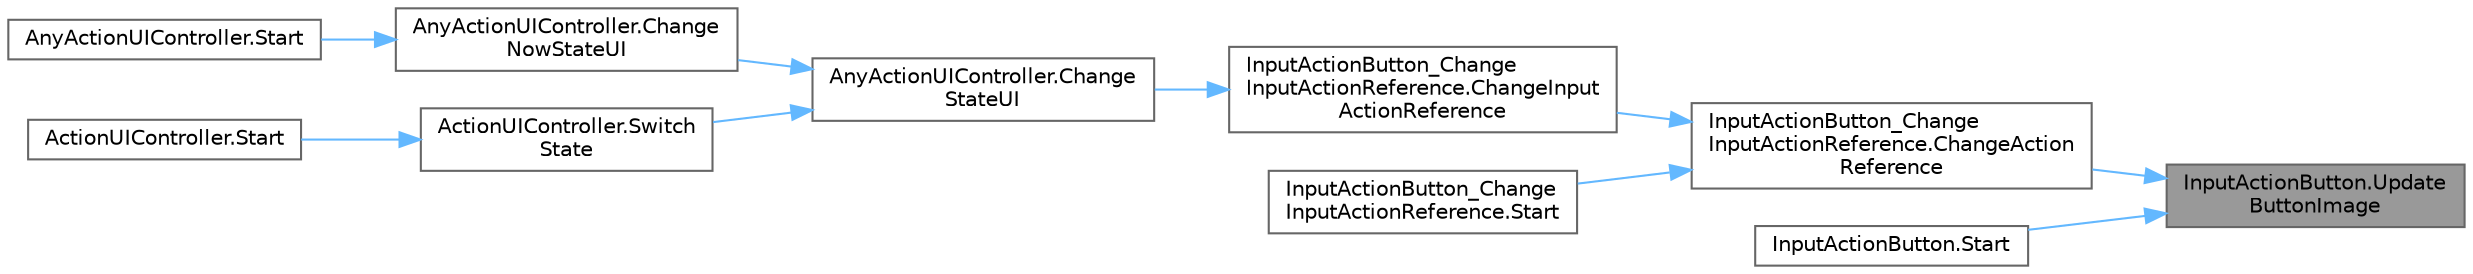 digraph "InputActionButton.UpdateButtonImage"
{
 // LATEX_PDF_SIZE
  bgcolor="transparent";
  edge [fontname=Helvetica,fontsize=10,labelfontname=Helvetica,labelfontsize=10];
  node [fontname=Helvetica,fontsize=10,shape=box,height=0.2,width=0.4];
  rankdir="RL";
  Node1 [id="Node000001",label="InputActionButton.Update\lButtonImage",height=0.2,width=0.4,color="gray40", fillcolor="grey60", style="filled", fontcolor="black",tooltip=" "];
  Node1 -> Node2 [id="edge1_Node000001_Node000002",dir="back",color="steelblue1",style="solid",tooltip=" "];
  Node2 [id="Node000002",label="InputActionButton_Change\lInputActionReference.ChangeAction\lReference",height=0.2,width=0.4,color="grey40", fillcolor="white", style="filled",URL="$class_input_action_button___change_input_action_reference.html#a8a48d82d727a0b1b75a7aad43eb09717",tooltip=" "];
  Node2 -> Node3 [id="edge2_Node000002_Node000003",dir="back",color="steelblue1",style="solid",tooltip=" "];
  Node3 [id="Node000003",label="InputActionButton_Change\lInputActionReference.ChangeInput\lActionReference",height=0.2,width=0.4,color="grey40", fillcolor="white", style="filled",URL="$class_input_action_button___change_input_action_reference.html#acdd8b7129a8835115935b5cb2c115386",tooltip=" "];
  Node3 -> Node4 [id="edge3_Node000003_Node000004",dir="back",color="steelblue1",style="solid",tooltip=" "];
  Node4 [id="Node000004",label="AnyActionUIController.Change\lStateUI",height=0.2,width=0.4,color="grey40", fillcolor="white", style="filled",URL="$class_any_action_u_i_controller.html#a5b7e6ba0d8bc871ac0cdf084bb32666e",tooltip="アクション状態を変更する"];
  Node4 -> Node5 [id="edge4_Node000004_Node000005",dir="back",color="steelblue1",style="solid",tooltip=" "];
  Node5 [id="Node000005",label="AnyActionUIController.Change\lNowStateUI",height=0.2,width=0.4,color="grey40", fillcolor="white", style="filled",URL="$class_any_action_u_i_controller.html#aec5c205f1a5f8c5334d234892e6f7148",tooltip="m_nowActionState に応じたUIを表示する"];
  Node5 -> Node6 [id="edge5_Node000005_Node000006",dir="back",color="steelblue1",style="solid",tooltip=" "];
  Node6 [id="Node000006",label="AnyActionUIController.Start",height=0.2,width=0.4,color="grey40", fillcolor="white", style="filled",URL="$class_any_action_u_i_controller.html#ac9d3d2fbca09c9a3c0cdadbc238b4613",tooltip=" "];
  Node4 -> Node7 [id="edge6_Node000004_Node000007",dir="back",color="steelblue1",style="solid",tooltip=" "];
  Node7 [id="Node000007",label="ActionUIController.Switch\lState",height=0.2,width=0.4,color="grey40", fillcolor="white", style="filled",URL="$class_action_u_i_controller.html#acdf08210ca747789f3e3702242e66b2b",tooltip=" "];
  Node7 -> Node8 [id="edge7_Node000007_Node000008",dir="back",color="steelblue1",style="solid",tooltip=" "];
  Node8 [id="Node000008",label="ActionUIController.Start",height=0.2,width=0.4,color="grey40", fillcolor="white", style="filled",URL="$class_action_u_i_controller.html#a40a103b0cd3fc6dfc03d47422b5c1638",tooltip=" "];
  Node2 -> Node9 [id="edge8_Node000002_Node000009",dir="back",color="steelblue1",style="solid",tooltip=" "];
  Node9 [id="Node000009",label="InputActionButton_Change\lInputActionReference.Start",height=0.2,width=0.4,color="grey40", fillcolor="white", style="filled",URL="$class_input_action_button___change_input_action_reference.html#aa43f01913c19d7dbb800ce75702dbeef",tooltip=" "];
  Node1 -> Node10 [id="edge9_Node000001_Node000010",dir="back",color="steelblue1",style="solid",tooltip=" "];
  Node10 [id="Node000010",label="InputActionButton.Start",height=0.2,width=0.4,color="grey40", fillcolor="white", style="filled",URL="$class_input_action_button.html#a8dcc63f2844efa171a89a4a175e4ad87",tooltip=" "];
}
